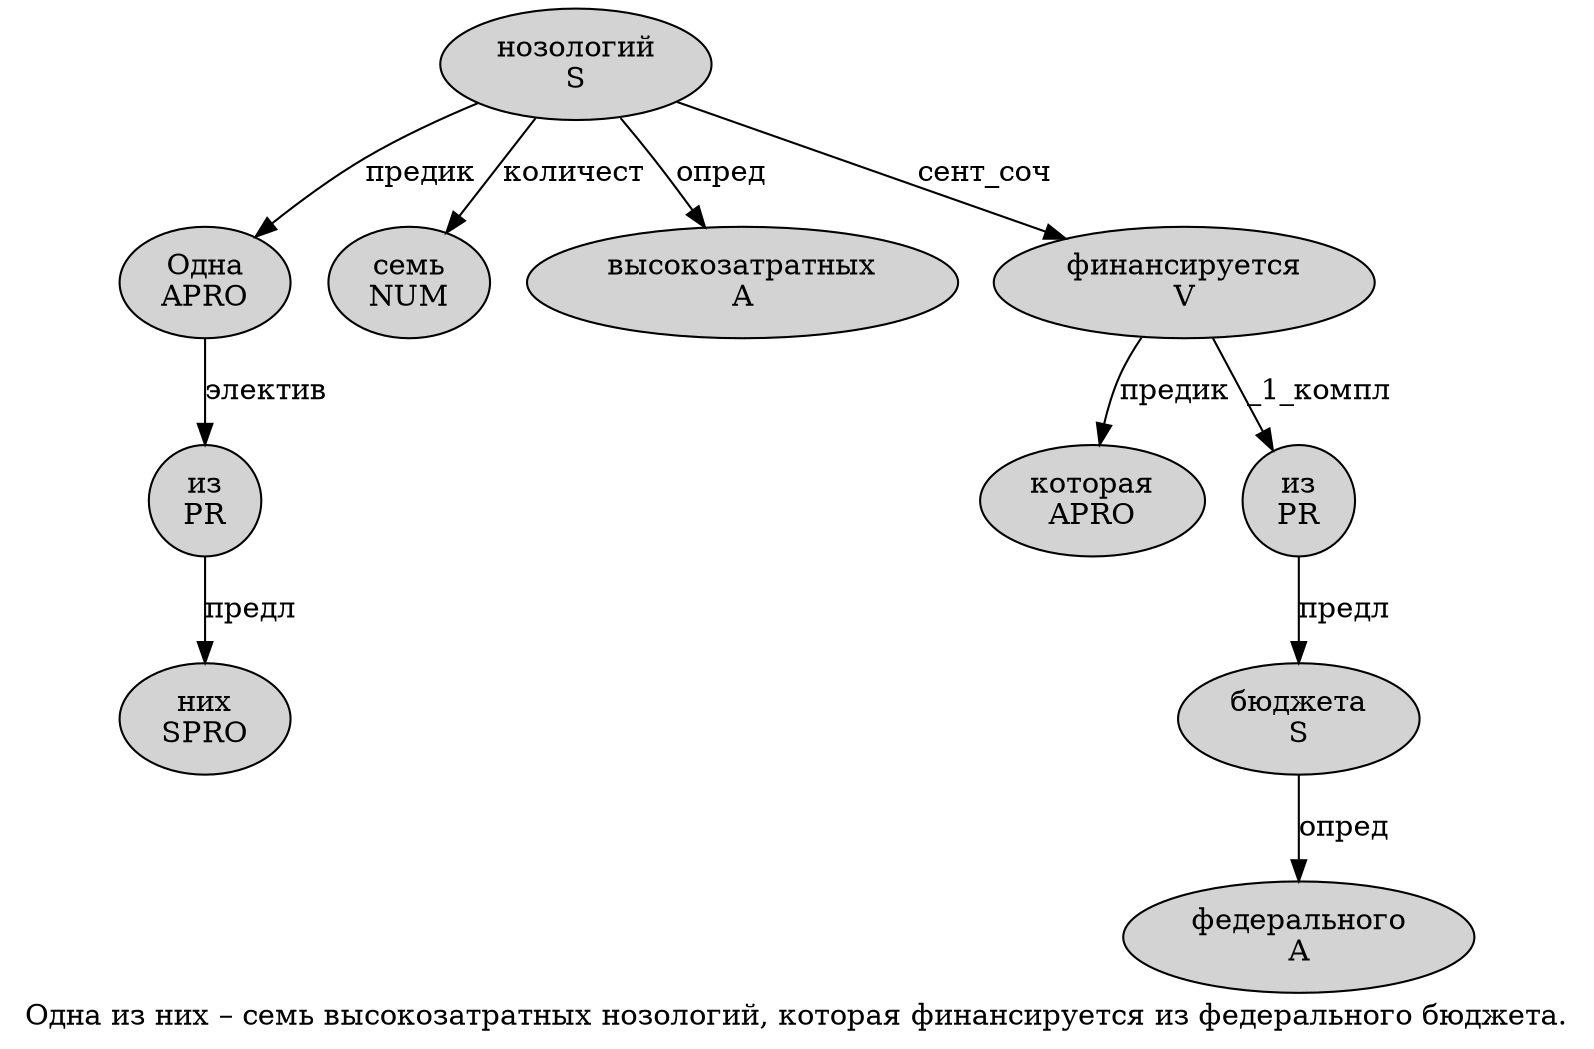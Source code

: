 digraph SENTENCE_498 {
	graph [label="Одна из них – семь высокозатратных нозологий, которая финансируется из федерального бюджета."]
	node [style=filled]
		0 [label="Одна
APRO" color="" fillcolor=lightgray penwidth=1 shape=ellipse]
		1 [label="из
PR" color="" fillcolor=lightgray penwidth=1 shape=ellipse]
		2 [label="них
SPRO" color="" fillcolor=lightgray penwidth=1 shape=ellipse]
		4 [label="семь
NUM" color="" fillcolor=lightgray penwidth=1 shape=ellipse]
		5 [label="высокозатратных
A" color="" fillcolor=lightgray penwidth=1 shape=ellipse]
		6 [label="нозологий
S" color="" fillcolor=lightgray penwidth=1 shape=ellipse]
		8 [label="которая
APRO" color="" fillcolor=lightgray penwidth=1 shape=ellipse]
		9 [label="финансируется
V" color="" fillcolor=lightgray penwidth=1 shape=ellipse]
		10 [label="из
PR" color="" fillcolor=lightgray penwidth=1 shape=ellipse]
		11 [label="федерального
A" color="" fillcolor=lightgray penwidth=1 shape=ellipse]
		12 [label="бюджета
S" color="" fillcolor=lightgray penwidth=1 shape=ellipse]
			6 -> 0 [label="предик"]
			6 -> 4 [label="количест"]
			6 -> 5 [label="опред"]
			6 -> 9 [label="сент_соч"]
			9 -> 8 [label="предик"]
			9 -> 10 [label="_1_компл"]
			1 -> 2 [label="предл"]
			0 -> 1 [label="электив"]
			12 -> 11 [label="опред"]
			10 -> 12 [label="предл"]
}